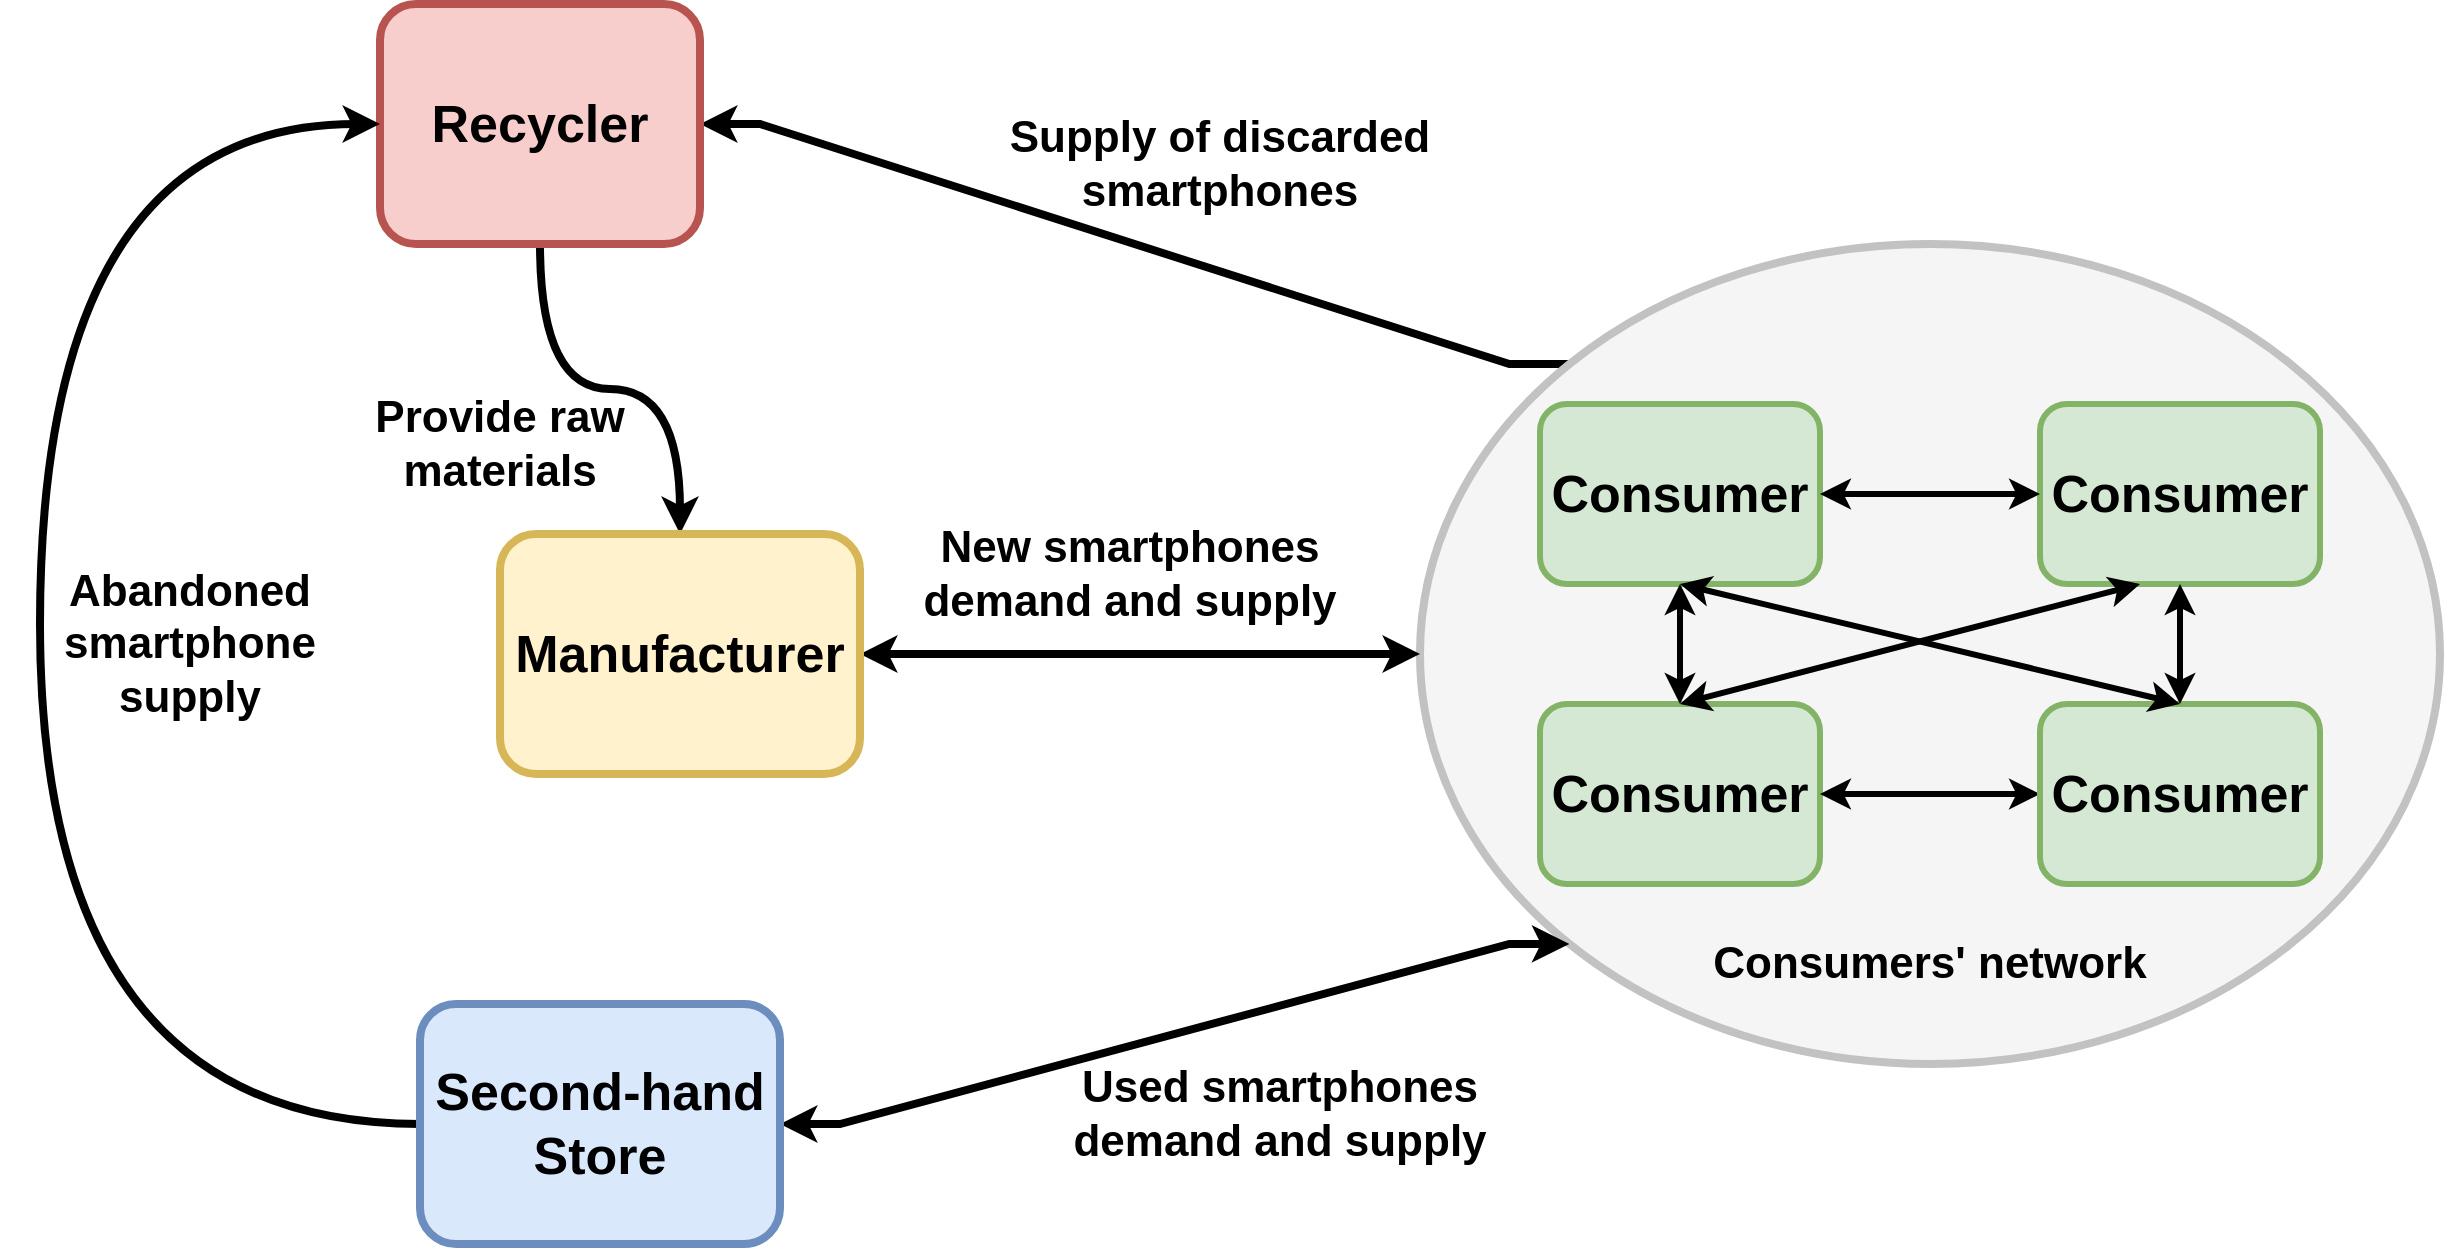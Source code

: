 <mxfile version="24.7.10">
  <diagram id="C5RBs43oDa-KdzZeNtuy" name="Page-1">
    <mxGraphModel dx="1838" dy="994" grid="1" gridSize="10" guides="1" tooltips="1" connect="1" arrows="1" fold="1" page="1" pageScale="1" pageWidth="1600" pageHeight="900" math="0" shadow="0">
      <root>
        <mxCell id="WIyWlLk6GJQsqaUBKTNV-0" />
        <mxCell id="WIyWlLk6GJQsqaUBKTNV-1" parent="WIyWlLk6GJQsqaUBKTNV-0" />
        <mxCell id="PBZ78QYX0Bk8OBGYeH7z-30" style="edgeStyle=entityRelationEdgeStyle;rounded=0;orthogonalLoop=1;jettySize=auto;html=1;exitX=0;exitY=0;exitDx=0;exitDy=0;strokeWidth=4;" edge="1" parent="WIyWlLk6GJQsqaUBKTNV-1" source="PBZ78QYX0Bk8OBGYeH7z-17" target="PBZ78QYX0Bk8OBGYeH7z-0">
          <mxGeometry relative="1" as="geometry" />
        </mxCell>
        <mxCell id="PBZ78QYX0Bk8OBGYeH7z-17" value="" style="ellipse;whiteSpace=wrap;html=1;strokeWidth=4;fillColor=#f5f5f5;fontColor=#333333;strokeColor=#C2C2C2;" vertex="1" parent="WIyWlLk6GJQsqaUBKTNV-1">
          <mxGeometry x="910" y="240" width="510" height="410" as="geometry" />
        </mxCell>
        <mxCell id="PBZ78QYX0Bk8OBGYeH7z-46" style="edgeStyle=orthogonalEdgeStyle;rounded=0;orthogonalLoop=1;jettySize=auto;html=1;exitX=0.5;exitY=1;exitDx=0;exitDy=0;elbow=vertical;curved=1;strokeWidth=4;" edge="1" parent="WIyWlLk6GJQsqaUBKTNV-1" source="PBZ78QYX0Bk8OBGYeH7z-0" target="PBZ78QYX0Bk8OBGYeH7z-1">
          <mxGeometry relative="1" as="geometry" />
        </mxCell>
        <mxCell id="PBZ78QYX0Bk8OBGYeH7z-0" value="&lt;font size=&quot;1&quot; style=&quot;&quot;&gt;&lt;b style=&quot;font-size: 26px;&quot;&gt;Recycler&lt;/b&gt;&lt;/font&gt;" style="rounded=1;whiteSpace=wrap;html=1;strokeWidth=4;fillColor=#f8cecc;strokeColor=#b85450;" vertex="1" parent="WIyWlLk6GJQsqaUBKTNV-1">
          <mxGeometry x="390" y="120" width="160" height="120" as="geometry" />
        </mxCell>
        <mxCell id="PBZ78QYX0Bk8OBGYeH7z-37" style="edgeStyle=orthogonalEdgeStyle;rounded=0;orthogonalLoop=1;jettySize=auto;html=1;exitX=1;exitY=0.5;exitDx=0;exitDy=0;startArrow=classic;startFill=1;curved=1;strokeWidth=4;" edge="1" parent="WIyWlLk6GJQsqaUBKTNV-1" source="PBZ78QYX0Bk8OBGYeH7z-1" target="PBZ78QYX0Bk8OBGYeH7z-17">
          <mxGeometry relative="1" as="geometry" />
        </mxCell>
        <mxCell id="PBZ78QYX0Bk8OBGYeH7z-1" value="&lt;font size=&quot;1&quot; style=&quot;&quot;&gt;&lt;b style=&quot;font-size: 26px;&quot;&gt;Manufacturer&lt;/b&gt;&lt;/font&gt;" style="rounded=1;whiteSpace=wrap;html=1;strokeWidth=4;fillColor=#fff2cc;strokeColor=#d6b656;" vertex="1" parent="WIyWlLk6GJQsqaUBKTNV-1">
          <mxGeometry x="450" y="385" width="180" height="120" as="geometry" />
        </mxCell>
        <mxCell id="PBZ78QYX0Bk8OBGYeH7z-38" style="edgeStyle=entityRelationEdgeStyle;rounded=0;orthogonalLoop=1;jettySize=auto;html=1;exitX=1;exitY=0.5;exitDx=0;exitDy=0;entryX=0;entryY=1;entryDx=0;entryDy=0;startArrow=classic;startFill=1;strokeWidth=4;" edge="1" parent="WIyWlLk6GJQsqaUBKTNV-1" source="PBZ78QYX0Bk8OBGYeH7z-2" target="PBZ78QYX0Bk8OBGYeH7z-17">
          <mxGeometry relative="1" as="geometry" />
        </mxCell>
        <mxCell id="PBZ78QYX0Bk8OBGYeH7z-45" style="edgeStyle=orthogonalEdgeStyle;rounded=0;orthogonalLoop=1;jettySize=auto;html=1;entryX=0;entryY=0.5;entryDx=0;entryDy=0;exitX=0;exitY=0.5;exitDx=0;exitDy=0;curved=1;strokeWidth=4;" edge="1" parent="WIyWlLk6GJQsqaUBKTNV-1" source="PBZ78QYX0Bk8OBGYeH7z-2" target="PBZ78QYX0Bk8OBGYeH7z-0">
          <mxGeometry relative="1" as="geometry">
            <Array as="points">
              <mxPoint x="220" y="680" />
              <mxPoint x="220" y="180" />
            </Array>
          </mxGeometry>
        </mxCell>
        <mxCell id="PBZ78QYX0Bk8OBGYeH7z-2" value="&lt;font size=&quot;1&quot; style=&quot;&quot;&gt;&lt;b style=&quot;font-size: 26px;&quot;&gt;Second-hand Store&lt;/b&gt;&lt;/font&gt;" style="rounded=1;whiteSpace=wrap;html=1;strokeWidth=4;fillColor=#dae8fc;strokeColor=#6c8ebf;" vertex="1" parent="WIyWlLk6GJQsqaUBKTNV-1">
          <mxGeometry x="410" y="620" width="180" height="120" as="geometry" />
        </mxCell>
        <mxCell id="PBZ78QYX0Bk8OBGYeH7z-3" value="&lt;font size=&quot;1&quot; style=&quot;&quot;&gt;&lt;b style=&quot;font-size: 26px;&quot;&gt;Consumer&lt;/b&gt;&lt;/font&gt;" style="rounded=1;whiteSpace=wrap;html=1;strokeWidth=3;fillColor=#d5e8d4;strokeColor=#82b366;" vertex="1" parent="WIyWlLk6GJQsqaUBKTNV-1">
          <mxGeometry x="970" y="320" width="140" height="90" as="geometry" />
        </mxCell>
        <mxCell id="PBZ78QYX0Bk8OBGYeH7z-4" value="&lt;font size=&quot;1&quot; style=&quot;&quot;&gt;&lt;b style=&quot;font-size: 26px;&quot;&gt;Consumer&lt;/b&gt;&lt;/font&gt;" style="rounded=1;whiteSpace=wrap;html=1;strokeWidth=3;fillColor=#d5e8d4;strokeColor=#82b366;" vertex="1" parent="WIyWlLk6GJQsqaUBKTNV-1">
          <mxGeometry x="1220" y="320" width="140" height="90" as="geometry" />
        </mxCell>
        <mxCell id="PBZ78QYX0Bk8OBGYeH7z-5" value="&lt;font size=&quot;1&quot; style=&quot;&quot;&gt;&lt;b style=&quot;font-size: 26px;&quot;&gt;Consumer&lt;/b&gt;&lt;/font&gt;" style="rounded=1;whiteSpace=wrap;html=1;strokeWidth=3;fillColor=#d5e8d4;strokeColor=#82b366;" vertex="1" parent="WIyWlLk6GJQsqaUBKTNV-1">
          <mxGeometry x="970" y="470" width="140" height="90" as="geometry" />
        </mxCell>
        <mxCell id="PBZ78QYX0Bk8OBGYeH7z-40" value="" style="edgeStyle=orthogonalEdgeStyle;rounded=0;orthogonalLoop=1;jettySize=auto;html=1;startArrow=classic;startFill=1;strokeWidth=3;" edge="1" parent="WIyWlLk6GJQsqaUBKTNV-1" source="PBZ78QYX0Bk8OBGYeH7z-6" target="PBZ78QYX0Bk8OBGYeH7z-5">
          <mxGeometry relative="1" as="geometry" />
        </mxCell>
        <mxCell id="PBZ78QYX0Bk8OBGYeH7z-6" value="&lt;font size=&quot;1&quot; style=&quot;&quot;&gt;&lt;b style=&quot;font-size: 26px;&quot;&gt;Consumer&lt;/b&gt;&lt;/font&gt;" style="rounded=1;whiteSpace=wrap;html=1;strokeWidth=3;fillColor=#d5e8d4;strokeColor=#82b366;" vertex="1" parent="WIyWlLk6GJQsqaUBKTNV-1">
          <mxGeometry x="1220" y="470" width="140" height="90" as="geometry" />
        </mxCell>
        <mxCell id="PBZ78QYX0Bk8OBGYeH7z-9" value="" style="endArrow=classic;startArrow=classic;html=1;rounded=0;entryX=0.5;entryY=1;entryDx=0;entryDy=0;strokeWidth=3;" edge="1" parent="WIyWlLk6GJQsqaUBKTNV-1" source="PBZ78QYX0Bk8OBGYeH7z-5" target="PBZ78QYX0Bk8OBGYeH7z-3">
          <mxGeometry width="50" height="50" relative="1" as="geometry">
            <mxPoint x="610" y="490" as="sourcePoint" />
            <mxPoint x="660" y="440" as="targetPoint" />
          </mxGeometry>
        </mxCell>
        <mxCell id="PBZ78QYX0Bk8OBGYeH7z-10" value="" style="endArrow=classic;startArrow=classic;html=1;rounded=0;exitX=1;exitY=0.5;exitDx=0;exitDy=0;entryX=0;entryY=0.5;entryDx=0;entryDy=0;strokeWidth=3;" edge="1" parent="WIyWlLk6GJQsqaUBKTNV-1" source="PBZ78QYX0Bk8OBGYeH7z-3" target="PBZ78QYX0Bk8OBGYeH7z-4">
          <mxGeometry width="50" height="50" relative="1" as="geometry">
            <mxPoint x="1120" y="370" as="sourcePoint" />
            <mxPoint x="1170" y="320" as="targetPoint" />
          </mxGeometry>
        </mxCell>
        <mxCell id="PBZ78QYX0Bk8OBGYeH7z-11" value="" style="endArrow=classic;startArrow=classic;html=1;rounded=0;exitX=0.5;exitY=1;exitDx=0;exitDy=0;strokeWidth=3;" edge="1" parent="WIyWlLk6GJQsqaUBKTNV-1" source="PBZ78QYX0Bk8OBGYeH7z-4" target="PBZ78QYX0Bk8OBGYeH7z-6">
          <mxGeometry width="50" height="50" relative="1" as="geometry">
            <mxPoint x="1269.41" y="470" as="sourcePoint" />
            <mxPoint x="1269.41" y="410" as="targetPoint" />
          </mxGeometry>
        </mxCell>
        <mxCell id="PBZ78QYX0Bk8OBGYeH7z-13" value="" style="endArrow=classic;startArrow=classic;html=1;rounded=0;exitX=0.5;exitY=0;exitDx=0;exitDy=0;strokeWidth=3;" edge="1" parent="WIyWlLk6GJQsqaUBKTNV-1" source="PBZ78QYX0Bk8OBGYeH7z-5">
          <mxGeometry width="50" height="50" relative="1" as="geometry">
            <mxPoint x="1279.41" y="480" as="sourcePoint" />
            <mxPoint x="1270" y="410" as="targetPoint" />
          </mxGeometry>
        </mxCell>
        <mxCell id="PBZ78QYX0Bk8OBGYeH7z-14" value="" style="endArrow=classic;startArrow=classic;html=1;rounded=0;exitX=0.5;exitY=1;exitDx=0;exitDy=0;entryX=0.5;entryY=0;entryDx=0;entryDy=0;strokeWidth=3;" edge="1" parent="WIyWlLk6GJQsqaUBKTNV-1" source="PBZ78QYX0Bk8OBGYeH7z-3" target="PBZ78QYX0Bk8OBGYeH7z-6">
          <mxGeometry width="50" height="50" relative="1" as="geometry">
            <mxPoint x="1030" y="480" as="sourcePoint" />
            <mxPoint x="1270" y="470" as="targetPoint" />
          </mxGeometry>
        </mxCell>
        <mxCell id="PBZ78QYX0Bk8OBGYeH7z-16" value="&lt;font style=&quot;font-size: 22px;&quot;&gt;New smartphones demand and supply&lt;/font&gt;" style="text;html=1;align=center;verticalAlign=middle;whiteSpace=wrap;rounded=0;fontStyle=1" vertex="1" parent="WIyWlLk6GJQsqaUBKTNV-1">
          <mxGeometry x="660" y="350" width="210" height="110" as="geometry" />
        </mxCell>
        <mxCell id="PBZ78QYX0Bk8OBGYeH7z-19" value="&lt;font style=&quot;font-size: 22px;&quot;&gt;Used smartphones demand and supply&lt;/font&gt;" style="text;html=1;align=center;verticalAlign=middle;whiteSpace=wrap;rounded=0;fontStyle=1" vertex="1" parent="WIyWlLk6GJQsqaUBKTNV-1">
          <mxGeometry x="730" y="620" width="220" height="110" as="geometry" />
        </mxCell>
        <mxCell id="PBZ78QYX0Bk8OBGYeH7z-26" value="&lt;font style=&quot;font-size: 22px;&quot;&gt;Supply of discarded smartphones&lt;/font&gt;" style="text;html=1;align=center;verticalAlign=middle;whiteSpace=wrap;rounded=0;fontStyle=1" vertex="1" parent="WIyWlLk6GJQsqaUBKTNV-1">
          <mxGeometry x="700" y="150" width="220" height="100" as="geometry" />
        </mxCell>
        <mxCell id="PBZ78QYX0Bk8OBGYeH7z-47" value="&lt;font style=&quot;font-size: 22px;&quot;&gt;Provide raw materials&lt;/font&gt;" style="text;html=1;align=center;verticalAlign=middle;whiteSpace=wrap;rounded=0;fontStyle=1" vertex="1" parent="WIyWlLk6GJQsqaUBKTNV-1">
          <mxGeometry x="360" y="300" width="180" height="80" as="geometry" />
        </mxCell>
        <mxCell id="PBZ78QYX0Bk8OBGYeH7z-49" value="&lt;font style=&quot;font-size: 22px;&quot;&gt;Abandoned smartphone supply&lt;/font&gt;" style="text;html=1;align=center;verticalAlign=middle;whiteSpace=wrap;rounded=0;fontStyle=1" vertex="1" parent="WIyWlLk6GJQsqaUBKTNV-1">
          <mxGeometry x="200" y="400" width="190" height="80" as="geometry" />
        </mxCell>
        <mxCell id="PBZ78QYX0Bk8OBGYeH7z-51" value="&lt;font style=&quot;font-size: 22px;&quot;&gt;Consumers&#39; network&lt;/font&gt;" style="text;html=1;align=center;verticalAlign=middle;whiteSpace=wrap;rounded=0;fontStyle=1" vertex="1" parent="WIyWlLk6GJQsqaUBKTNV-1">
          <mxGeometry x="1055" y="560" width="220" height="80" as="geometry" />
        </mxCell>
      </root>
    </mxGraphModel>
  </diagram>
</mxfile>

